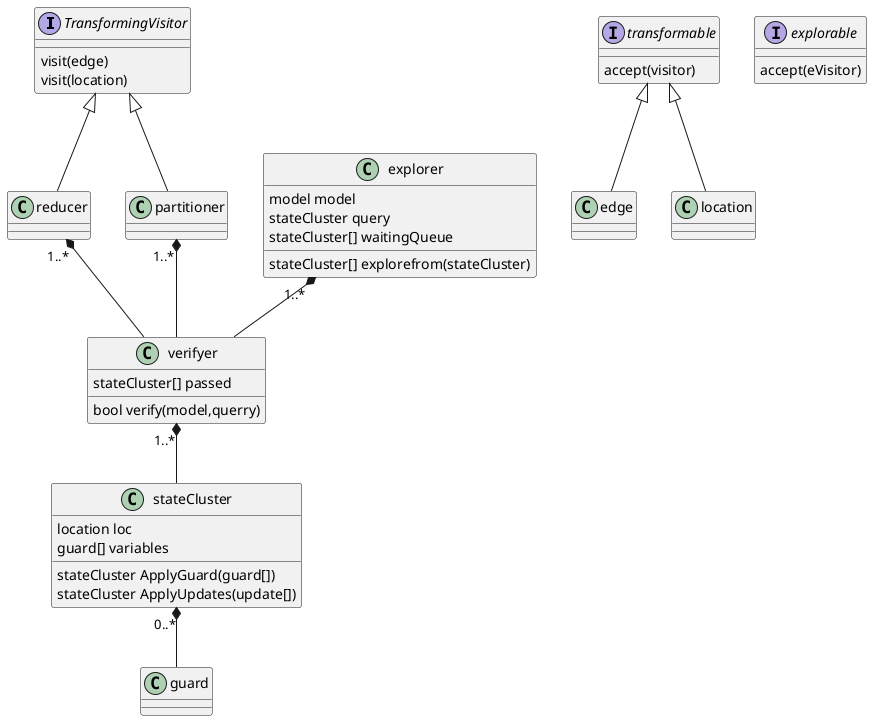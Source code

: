 @startuml exploration

interface TransformingVisitor
{
    visit(edge)
    visit(location)
}

interface transformable
{
    accept(visitor)
}
interface explorable
{
    accept(eVisitor)
}

class explorer
{
    model model
    stateCluster query
    stateCluster[] waitingQueue
    stateCluster[] explorefrom(stateCluster)
}

class stateCluster
{
    location loc 
    guard[] variables
    stateCluster ApplyGuard(guard[])
    stateCluster ApplyUpdates(update[])
}
class verifyer
{
    bool verify(model,querry)
    stateCluster[] passed
}

transformable <|-- edge
transformable <|-- location
verifyer "1..*" *-- stateCluster
TransformingVisitor <|-- reducer
stateCluster "0..*" *-- guard
TransformingVisitor <|-- partitioner

explorer "1..*" *-- verifyer
partitioner "1..*" *-- verifyer
reducer "1..*" *-- verifyer


@enduml